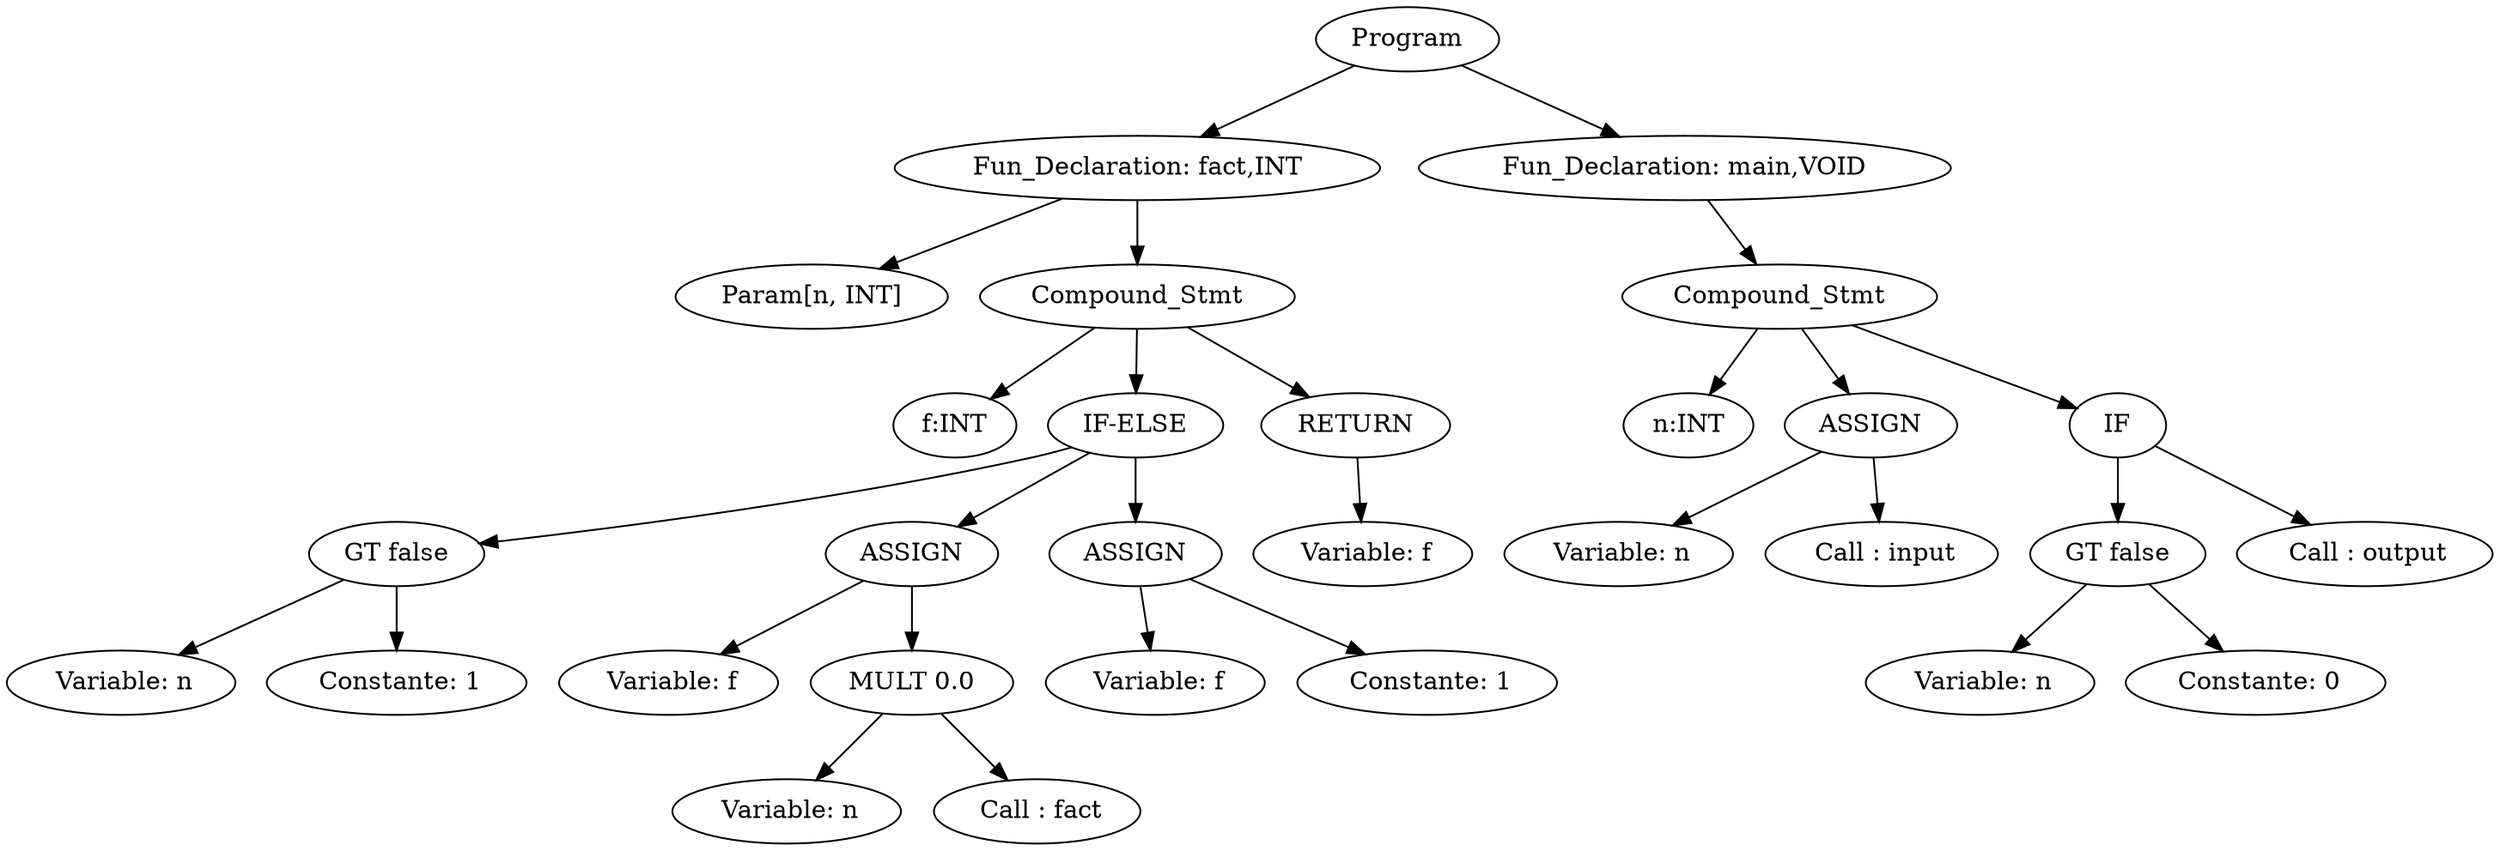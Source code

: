 digraph G {
"NodeTree0"[label = "Program"]; 
"NodeTree1"[label = " Fun_Declaration: fact,INT "]; 
"NodeTree0"->"NodeTree1"; 
"NodeTree2"[label = "Param[n, INT]"]; 
"NodeTree1"->"NodeTree2"; 
"NodeTree3"[label = "Compound_Stmt"]; 
"NodeTree1"->"NodeTree3"; 
"NodeTree4"[label = "f:INT"]; 
"NodeTree3"->"NodeTree4"; 
"NodeTree5"[label = "IF-ELSE"]; 
"NodeTree3"->"NodeTree5"; 
"NodeTree6"[label = "GT false"]; 
"NodeTree5"->"NodeTree6"; 
"NodeTree7"[label = " Variable: n"]; 
"NodeTree6"->"NodeTree7"; 
"NodeTree8"[label = " Constante: 1"]; 
"NodeTree6"->"NodeTree8"; 
"NodeTree9"[label = "ASSIGN"]; 
"NodeTree5"->"NodeTree9"; 
"NodeTree10"[label = " Variable: f"]; 
"NodeTree9"->"NodeTree10"; 
"NodeTree11"[label = "MULT 0.0"]; 
"NodeTree9"->"NodeTree11"; 
"NodeTree12"[label = " Variable: n"]; 
"NodeTree11"->"NodeTree12"; 
"NodeTree13"[label = " Call : fact"]; 
"NodeTree11"->"NodeTree13"; 
"NodeTree14"[label = "ASSIGN"]; 
"NodeTree5"->"NodeTree14"; 
"NodeTree15"[label = " Variable: f"]; 
"NodeTree14"->"NodeTree15"; 
"NodeTree16"[label = " Constante: 1"]; 
"NodeTree14"->"NodeTree16"; 
"NodeTree17"[label = "RETURN"]; 
"NodeTree3"->"NodeTree17"; 
"NodeTree18"[label = " Variable: f"]; 
"NodeTree17"->"NodeTree18"; 
"NodeTree19"[label = " Fun_Declaration: main,VOID "]; 
"NodeTree0"->"NodeTree19"; 
"NodeTree20"[label = "Compound_Stmt"]; 
"NodeTree19"->"NodeTree20"; 
"NodeTree21"[label = "n:INT"]; 
"NodeTree20"->"NodeTree21"; 
"NodeTree22"[label = "ASSIGN"]; 
"NodeTree20"->"NodeTree22"; 
"NodeTree23"[label = " Variable: n"]; 
"NodeTree22"->"NodeTree23"; 
"NodeTree24"[label = " Call : input"]; 
"NodeTree22"->"NodeTree24"; 
"NodeTree25"[label = "IF"]; 
"NodeTree20"->"NodeTree25"; 
"NodeTree26"[label = "GT false"]; 
"NodeTree25"->"NodeTree26"; 
"NodeTree27"[label = " Variable: n"]; 
"NodeTree26"->"NodeTree27"; 
"NodeTree28"[label = " Constante: 0"]; 
"NodeTree26"->"NodeTree28"; 
"NodeTree29"[label = " Call : output"]; 
"NodeTree25"->"NodeTree29"; 
}